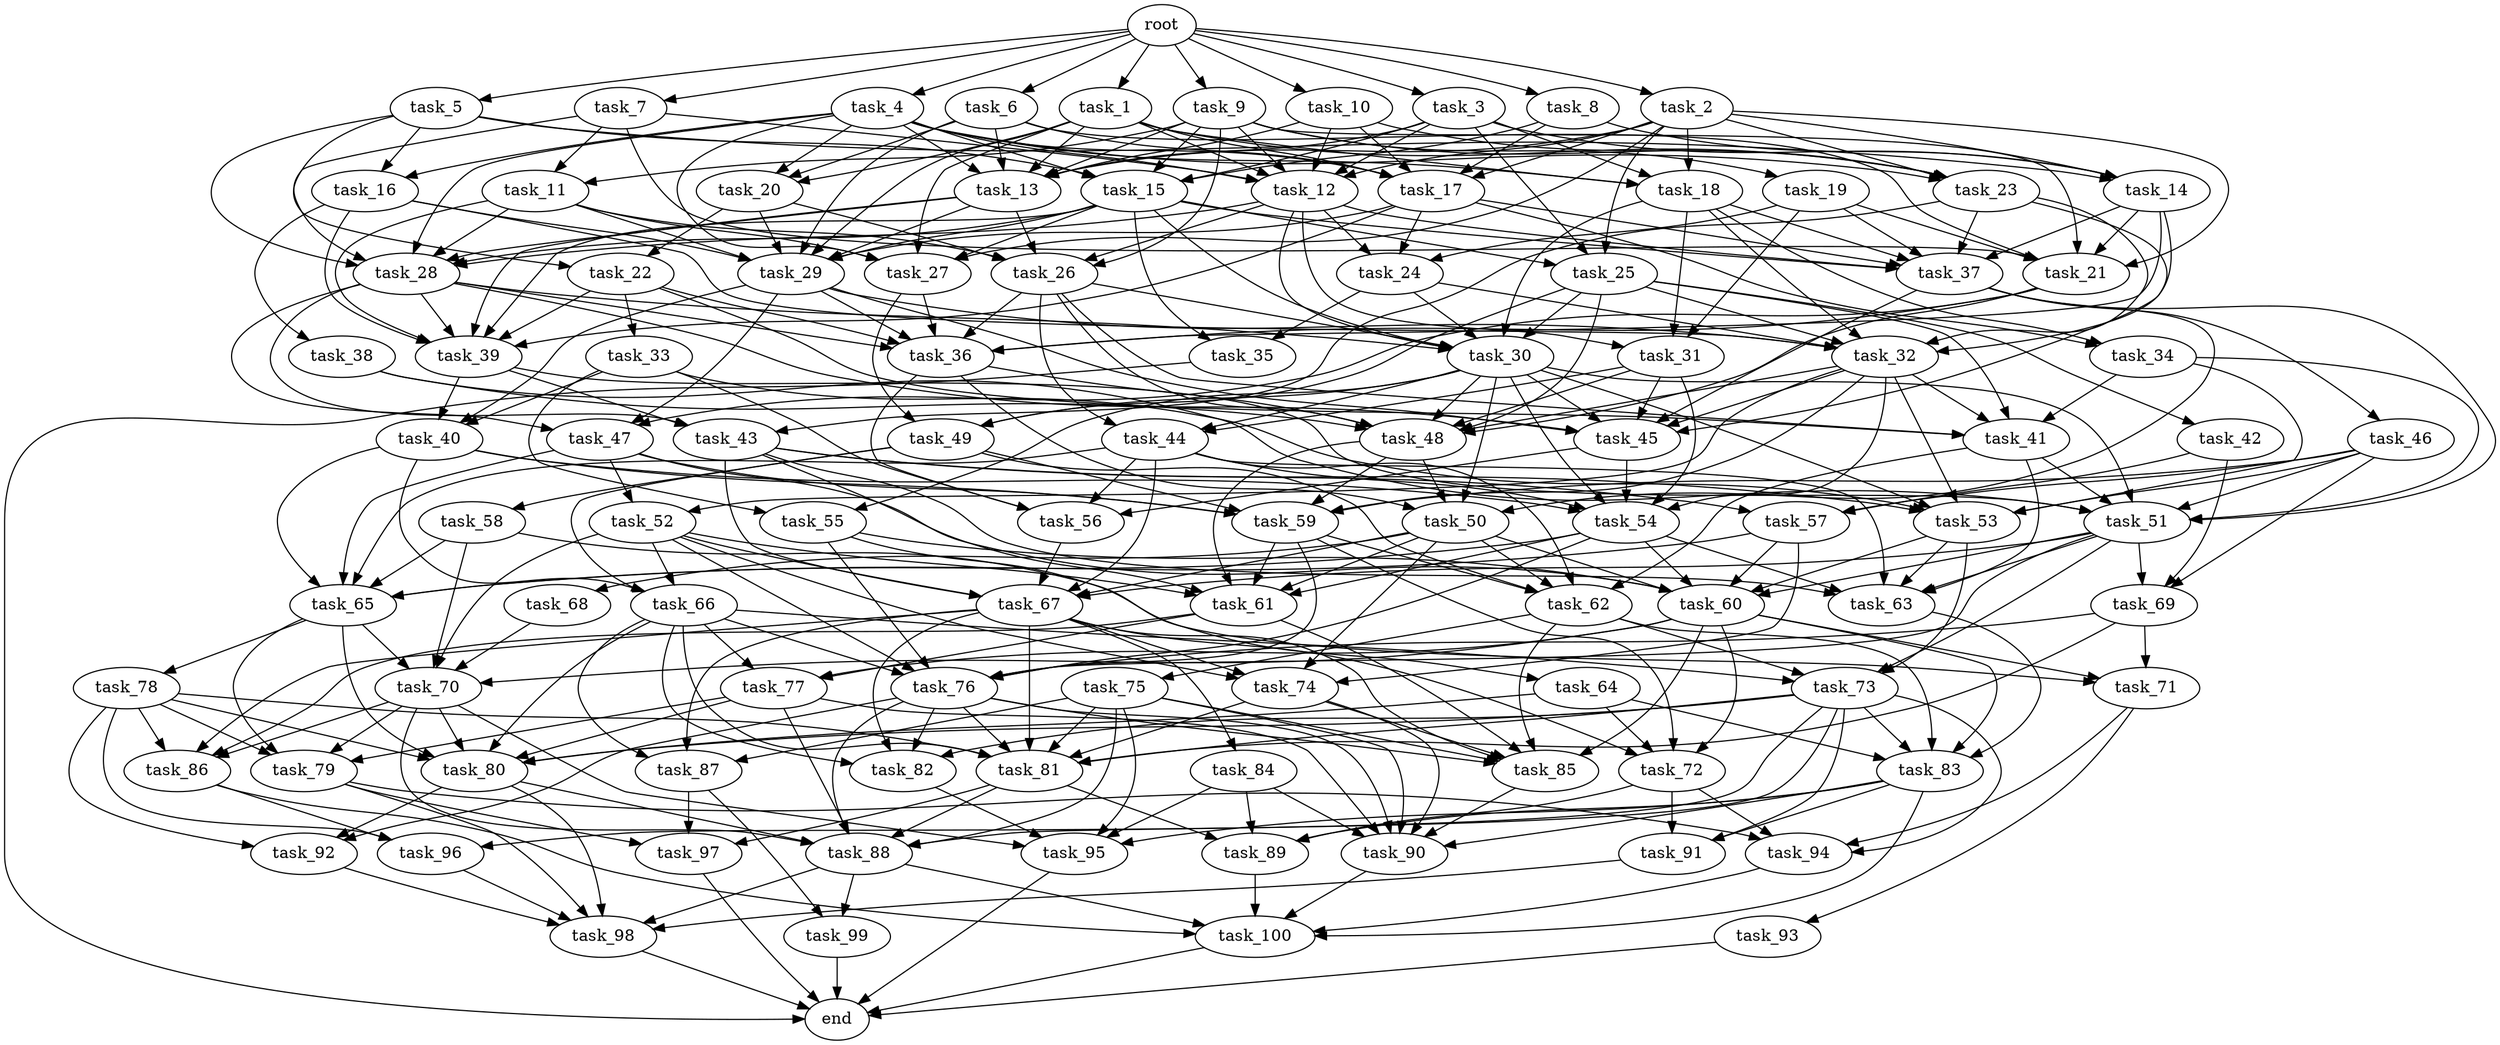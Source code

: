 digraph G {
  task_75 [size="8.772817e+11"];
  task_100 [size="2.620292e+11"];
  task_92 [size="8.063028e+11"];
  task_19 [size="4.178321e+11"];
  task_68 [size="7.658945e+11"];
  task_71 [size="1.055105e+11"];
  task_60 [size="9.604770e+10"];
  task_73 [size="6.140775e+11"];
  task_50 [size="6.207885e+11"];
  task_31 [size="8.997516e+11"];
  task_10 [size="4.118883e+11"];
  task_49 [size="3.410624e+11"];
  task_88 [size="9.053460e+11"];
  task_12 [size="3.129968e+11"];
  task_79 [size="7.155789e+11"];
  task_37 [size="5.767291e+11"];
  task_61 [size="1.332117e+11"];
  task_42 [size="4.637486e+11"];
  task_51 [size="3.729355e+10"];
  root [size="0.000000e+00"];
  task_56 [size="8.411611e+11"];
  task_95 [size="6.315171e+11"];
  task_22 [size="8.551694e+11"];
  task_32 [size="6.600329e+11"];
  task_25 [size="9.504814e+11"];
  task_99 [size="4.221062e+11"];
  task_96 [size="4.766684e+11"];
  task_36 [size="3.045809e+11"];
  task_16 [size="4.439319e+11"];
  task_33 [size="8.282389e+11"];
  task_27 [size="3.087537e+11"];
  task_89 [size="4.174824e+11"];
  end [size="0.000000e+00"];
  task_7 [size="9.066291e+11"];
  task_26 [size="2.396043e+11"];
  task_87 [size="2.395767e+11"];
  task_2 [size="2.310801e+11"];
  task_21 [size="2.378071e+11"];
  task_28 [size="4.017859e+11"];
  task_69 [size="1.275827e+11"];
  task_13 [size="1.390151e+11"];
  task_48 [size="9.435723e+11"];
  task_55 [size="9.857523e+11"];
  task_81 [size="8.949360e+11"];
  task_11 [size="4.342931e+11"];
  task_5 [size="5.991137e+11"];
  task_62 [size="6.699520e+11"];
  task_93 [size="2.670932e+11"];
  task_54 [size="6.767659e+11"];
  task_52 [size="7.414739e+11"];
  task_29 [size="3.111514e+11"];
  task_85 [size="9.547535e+11"];
  task_44 [size="6.046162e+11"];
  task_8 [size="9.656412e+11"];
  task_38 [size="3.573415e+11"];
  task_9 [size="2.081685e+11"];
  task_63 [size="7.898999e+11"];
  task_65 [size="9.776112e+11"];
  task_59 [size="9.365104e+11"];
  task_34 [size="5.589424e+11"];
  task_20 [size="7.096101e+11"];
  task_1 [size="4.941622e+11"];
  task_23 [size="3.419853e+11"];
  task_6 [size="4.248493e+11"];
  task_74 [size="1.655560e+11"];
  task_97 [size="9.131027e+11"];
  task_57 [size="9.206590e+11"];
  task_67 [size="7.965231e+11"];
  task_64 [size="7.456607e+11"];
  task_66 [size="4.566225e+11"];
  task_45 [size="1.217357e+11"];
  task_82 [size="6.788953e+11"];
  task_86 [size="9.333350e+11"];
  task_40 [size="4.611293e+11"];
  task_84 [size="3.420493e+11"];
  task_17 [size="9.072401e+11"];
  task_15 [size="8.336209e+11"];
  task_43 [size="7.246754e+11"];
  task_53 [size="3.459030e+11"];
  task_4 [size="8.336814e+11"];
  task_76 [size="6.209427e+11"];
  task_77 [size="7.713056e+11"];
  task_30 [size="4.991308e+11"];
  task_72 [size="2.594482e+11"];
  task_94 [size="8.869742e+11"];
  task_80 [size="5.036355e+11"];
  task_46 [size="6.840028e+09"];
  task_90 [size="4.247345e+11"];
  task_39 [size="4.475365e+11"];
  task_14 [size="5.692386e+11"];
  task_18 [size="2.909854e+11"];
  task_3 [size="5.370310e+11"];
  task_24 [size="7.877180e+11"];
  task_98 [size="7.814438e+11"];
  task_35 [size="1.762588e+11"];
  task_58 [size="1.938087e+10"];
  task_78 [size="3.743606e+11"];
  task_47 [size="4.408036e+10"];
  task_83 [size="6.989680e+11"];
  task_70 [size="2.591610e+11"];
  task_91 [size="7.392293e+11"];
  task_41 [size="8.221241e+10"];

  task_75 -> task_85 [size="1.363934e+08"];
  task_75 -> task_87 [size="7.985889e+07"];
  task_75 -> task_88 [size="1.293351e+08"];
  task_75 -> task_81 [size="1.118670e+08"];
  task_75 -> task_95 [size="1.263034e+08"];
  task_75 -> task_90 [size="6.067636e+07"];
  task_100 -> end [size="1.000000e-12"];
  task_92 -> task_98 [size="1.302406e+08"];
  task_19 -> task_31 [size="2.999172e+08"];
  task_19 -> task_21 [size="3.963452e+07"];
  task_19 -> task_24 [size="2.625727e+08"];
  task_19 -> task_37 [size="8.238987e+07"];
  task_68 -> task_70 [size="5.183220e+07"];
  task_71 -> task_94 [size="2.217435e+08"];
  task_71 -> task_93 [size="2.670932e+08"];
  task_60 -> task_77 [size="2.571019e+08"];
  task_60 -> task_83 [size="1.397936e+08"];
  task_60 -> task_85 [size="1.363934e+08"];
  task_60 -> task_72 [size="6.486204e+07"];
  task_60 -> task_70 [size="5.183220e+07"];
  task_60 -> task_71 [size="3.517018e+07"];
  task_73 -> task_82 [size="1.697238e+08"];
  task_73 -> task_83 [size="1.397936e+08"];
  task_73 -> task_80 [size="7.194793e+07"];
  task_73 -> task_91 [size="2.464098e+08"];
  task_73 -> task_88 [size="1.293351e+08"];
  task_73 -> task_81 [size="1.118670e+08"];
  task_73 -> task_94 [size="2.217435e+08"];
  task_73 -> task_96 [size="1.588895e+08"];
  task_50 -> task_61 [size="2.220195e+07"];
  task_50 -> task_74 [size="4.138901e+07"];
  task_50 -> task_67 [size="1.327538e+08"];
  task_50 -> task_68 [size="7.658945e+08"];
  task_50 -> task_62 [size="1.339904e+08"];
  task_50 -> task_60 [size="1.372110e+07"];
  task_31 -> task_45 [size="1.739082e+07"];
  task_31 -> task_48 [size="1.179465e+08"];
  task_31 -> task_54 [size="1.127943e+08"];
  task_31 -> task_44 [size="2.015387e+08"];
  task_10 -> task_13 [size="1.985930e+07"];
  task_10 -> task_12 [size="4.471383e+07"];
  task_10 -> task_23 [size="6.839706e+07"];
  task_10 -> task_17 [size="1.512067e+08"];
  task_49 -> task_66 [size="1.522075e+08"];
  task_49 -> task_58 [size="1.938087e+07"];
  task_49 -> task_59 [size="1.560851e+08"];
  task_49 -> task_62 [size="1.339904e+08"];
  task_88 -> task_98 [size="1.302406e+08"];
  task_88 -> task_99 [size="2.110531e+08"];
  task_88 -> task_100 [size="4.367154e+07"];
  task_12 -> task_37 [size="8.238987e+07"];
  task_12 -> task_31 [size="2.999172e+08"];
  task_12 -> task_30 [size="7.130440e+07"];
  task_12 -> task_26 [size="4.792087e+07"];
  task_12 -> task_24 [size="2.625727e+08"];
  task_12 -> task_28 [size="5.739799e+07"];
  task_79 -> task_94 [size="2.217435e+08"];
  task_79 -> task_98 [size="1.302406e+08"];
  task_79 -> task_97 [size="3.043676e+08"];
  task_37 -> task_45 [size="1.739082e+07"];
  task_37 -> task_50 [size="1.551971e+08"];
  task_37 -> task_51 [size="5.327650e+06"];
  task_37 -> task_46 [size="6.840028e+06"];
  task_61 -> task_77 [size="2.571019e+08"];
  task_61 -> task_86 [size="2.333337e+08"];
  task_61 -> task_85 [size="1.363934e+08"];
  task_42 -> task_69 [size="4.252757e+07"];
  task_42 -> task_57 [size="3.068863e+08"];
  task_51 -> task_69 [size="4.252757e+07"];
  task_51 -> task_76 [size="8.870609e+07"];
  task_51 -> task_63 [size="1.316500e+08"];
  task_51 -> task_67 [size="1.327538e+08"];
  task_51 -> task_60 [size="1.372110e+07"];
  task_51 -> task_73 [size="1.535194e+08"];
  root -> task_4 [size="1.000000e-12"];
  root -> task_7 [size="1.000000e-12"];
  root -> task_9 [size="1.000000e-12"];
  root -> task_1 [size="1.000000e-12"];
  root -> task_5 [size="1.000000e-12"];
  root -> task_2 [size="1.000000e-12"];
  root -> task_3 [size="1.000000e-12"];
  root -> task_6 [size="1.000000e-12"];
  root -> task_10 [size="1.000000e-12"];
  root -> task_8 [size="1.000000e-12"];
  task_56 -> task_67 [size="1.327538e+08"];
  task_95 -> end [size="1.000000e-12"];
  task_22 -> task_41 [size="1.644248e+07"];
  task_22 -> task_33 [size="8.282389e+08"];
  task_22 -> task_39 [size="6.393379e+07"];
  task_22 -> task_36 [size="4.351155e+07"];
  task_32 -> task_45 [size="1.739082e+07"];
  task_32 -> task_48 [size="1.179465e+08"];
  task_32 -> task_41 [size="1.644248e+07"];
  task_32 -> task_54 [size="1.127943e+08"];
  task_32 -> task_52 [size="3.707369e+08"];
  task_32 -> task_53 [size="5.765050e+07"];
  task_32 -> task_59 [size="1.560851e+08"];
  task_25 -> task_48 [size="1.179465e+08"];
  task_25 -> task_42 [size="4.637486e+08"];
  task_25 -> task_30 [size="7.130440e+07"];
  task_25 -> task_32 [size="9.429042e+07"];
  task_25 -> task_49 [size="1.136875e+08"];
  task_25 -> task_41 [size="1.644248e+07"];
  task_99 -> end [size="1.000000e-12"];
  task_96 -> task_98 [size="1.302406e+08"];
  task_36 -> task_48 [size="1.179465e+08"];
  task_36 -> task_50 [size="1.551971e+08"];
  task_36 -> task_56 [size="2.102903e+08"];
  task_16 -> task_38 [size="3.573415e+08"];
  task_16 -> task_39 [size="6.393379e+07"];
  task_16 -> task_29 [size="3.889392e+07"];
  task_16 -> task_32 [size="9.429042e+07"];
  task_33 -> task_40 [size="1.537098e+08"];
  task_33 -> task_53 [size="5.765050e+07"];
  task_33 -> task_56 [size="2.102903e+08"];
  task_33 -> task_55 [size="4.928762e+08"];
  task_27 -> task_49 [size="1.136875e+08"];
  task_27 -> task_36 [size="4.351155e+07"];
  task_89 -> task_100 [size="4.367154e+07"];
  task_7 -> task_21 [size="3.963452e+07"];
  task_7 -> task_28 [size="5.739799e+07"];
  task_7 -> task_12 [size="4.471383e+07"];
  task_7 -> task_11 [size="2.171465e+08"];
  task_26 -> task_48 [size="1.179465e+08"];
  task_26 -> task_36 [size="4.351155e+07"];
  task_26 -> task_44 [size="2.015387e+08"];
  task_26 -> task_30 [size="7.130440e+07"];
  task_26 -> task_41 [size="1.644248e+07"];
  task_87 -> task_99 [size="2.110531e+08"];
  task_87 -> task_97 [size="3.043676e+08"];
  task_2 -> task_13 [size="1.985930e+07"];
  task_2 -> task_17 [size="1.512067e+08"];
  task_2 -> task_14 [size="1.423096e+08"];
  task_2 -> task_23 [size="6.839706e+07"];
  task_2 -> task_18 [size="7.274636e+07"];
  task_2 -> task_21 [size="3.963452e+07"];
  task_2 -> task_27 [size="6.175074e+07"];
  task_2 -> task_12 [size="4.471383e+07"];
  task_2 -> task_25 [size="3.168271e+08"];
  task_21 -> task_48 [size="1.179465e+08"];
  task_21 -> task_36 [size="4.351155e+07"];
  task_21 -> task_47 [size="1.469345e+07"];
  task_28 -> task_45 [size="1.739082e+07"];
  task_28 -> task_36 [size="4.351155e+07"];
  task_28 -> task_39 [size="6.393379e+07"];
  task_28 -> task_30 [size="7.130440e+07"];
  task_28 -> task_43 [size="2.415585e+08"];
  task_28 -> task_47 [size="1.469345e+07"];
  task_69 -> task_76 [size="8.870609e+07"];
  task_69 -> task_81 [size="1.118670e+08"];
  task_69 -> task_71 [size="3.517018e+07"];
  task_13 -> task_28 [size="5.739799e+07"];
  task_13 -> task_39 [size="6.393379e+07"];
  task_13 -> task_26 [size="4.792087e+07"];
  task_13 -> task_29 [size="3.889392e+07"];
  task_48 -> task_50 [size="1.551971e+08"];
  task_48 -> task_61 [size="2.220195e+07"];
  task_48 -> task_59 [size="1.560851e+08"];
  task_55 -> task_76 [size="8.870609e+07"];
  task_55 -> task_60 [size="1.372110e+07"];
  task_55 -> task_64 [size="7.456607e+08"];
  task_81 -> task_88 [size="1.293351e+08"];
  task_81 -> task_89 [size="1.043706e+08"];
  task_81 -> task_97 [size="3.043676e+08"];
  task_11 -> task_27 [size="6.175074e+07"];
  task_11 -> task_28 [size="5.739799e+07"];
  task_11 -> task_39 [size="6.393379e+07"];
  task_11 -> task_26 [size="4.792087e+07"];
  task_11 -> task_29 [size="3.889392e+07"];
  task_5 -> task_22 [size="4.275847e+08"];
  task_5 -> task_15 [size="1.667242e+08"];
  task_5 -> task_16 [size="2.219659e+08"];
  task_5 -> task_14 [size="1.423096e+08"];
  task_5 -> task_28 [size="5.739799e+07"];
  task_62 -> task_75 [size="8.772817e+08"];
  task_62 -> task_83 [size="1.397936e+08"];
  task_62 -> task_73 [size="1.535194e+08"];
  task_62 -> task_85 [size="1.363934e+08"];
  task_93 -> end [size="1.000000e-12"];
  task_54 -> task_76 [size="8.870609e+07"];
  task_54 -> task_61 [size="2.220195e+07"];
  task_54 -> task_60 [size="1.372110e+07"];
  task_54 -> task_63 [size="1.316500e+08"];
  task_54 -> task_65 [size="1.629352e+08"];
  task_52 -> task_66 [size="1.522075e+08"];
  task_52 -> task_61 [size="2.220195e+07"];
  task_52 -> task_74 [size="4.138901e+07"];
  task_52 -> task_70 [size="5.183220e+07"];
  task_52 -> task_76 [size="8.870609e+07"];
  task_52 -> task_67 [size="1.327538e+08"];
  task_29 -> task_45 [size="1.739082e+07"];
  task_29 -> task_36 [size="4.351155e+07"];
  task_29 -> task_47 [size="1.469345e+07"];
  task_29 -> task_40 [size="1.537098e+08"];
  task_29 -> task_32 [size="9.429042e+07"];
  task_85 -> task_90 [size="6.067636e+07"];
  task_44 -> task_63 [size="1.316500e+08"];
  task_44 -> task_65 [size="1.629352e+08"];
  task_44 -> task_67 [size="1.327538e+08"];
  task_44 -> task_54 [size="1.127943e+08"];
  task_44 -> task_62 [size="1.339904e+08"];
  task_44 -> task_56 [size="2.102903e+08"];
  task_8 -> task_17 [size="1.512067e+08"];
  task_8 -> task_15 [size="1.667242e+08"];
  task_8 -> task_14 [size="1.423096e+08"];
  task_38 -> task_48 [size="1.179465e+08"];
  task_38 -> task_51 [size="5.327650e+06"];
  task_9 -> task_13 [size="1.985930e+07"];
  task_9 -> task_26 [size="4.792087e+07"];
  task_9 -> task_11 [size="2.171465e+08"];
  task_9 -> task_23 [size="6.839706e+07"];
  task_9 -> task_21 [size="3.963452e+07"];
  task_9 -> task_15 [size="1.667242e+08"];
  task_9 -> task_12 [size="4.471383e+07"];
  task_9 -> task_19 [size="4.178321e+08"];
  task_63 -> task_83 [size="1.397936e+08"];
  task_65 -> task_78 [size="3.743606e+08"];
  task_65 -> task_70 [size="5.183220e+07"];
  task_65 -> task_79 [size="1.788947e+08"];
  task_65 -> task_80 [size="7.194793e+07"];
  task_59 -> task_72 [size="6.486204e+07"];
  task_59 -> task_61 [size="2.220195e+07"];
  task_59 -> task_76 [size="8.870609e+07"];
  task_59 -> task_62 [size="1.339904e+08"];
  task_34 -> task_41 [size="1.644248e+07"];
  task_34 -> task_53 [size="5.765050e+07"];
  task_34 -> task_51 [size="5.327650e+06"];
  task_20 -> task_22 [size="4.275847e+08"];
  task_20 -> task_26 [size="4.792087e+07"];
  task_20 -> task_29 [size="3.889392e+07"];
  task_1 -> task_13 [size="1.985930e+07"];
  task_1 -> task_20 [size="2.365367e+08"];
  task_1 -> task_23 [size="6.839706e+07"];
  task_1 -> task_18 [size="7.274636e+07"];
  task_1 -> task_17 [size="1.512067e+08"];
  task_1 -> task_27 [size="6.175074e+07"];
  task_1 -> task_12 [size="4.471383e+07"];
  task_1 -> task_29 [size="3.889392e+07"];
  task_23 -> task_37 [size="8.238987e+07"];
  task_23 -> task_45 [size="1.739082e+07"];
  task_23 -> task_43 [size="2.415585e+08"];
  task_23 -> task_32 [size="9.429042e+07"];
  task_6 -> task_13 [size="1.985930e+07"];
  task_6 -> task_17 [size="1.512067e+08"];
  task_6 -> task_20 [size="2.365367e+08"];
  task_6 -> task_29 [size="3.889392e+07"];
  task_6 -> task_21 [size="3.963452e+07"];
  task_74 -> task_81 [size="1.118670e+08"];
  task_74 -> task_85 [size="1.363934e+08"];
  task_74 -> task_90 [size="6.067636e+07"];
  task_97 -> end [size="1.000000e-12"];
  task_57 -> task_60 [size="1.372110e+07"];
  task_57 -> task_65 [size="1.629352e+08"];
  task_57 -> task_74 [size="4.138901e+07"];
  task_67 -> task_82 [size="1.697238e+08"];
  task_67 -> task_86 [size="2.333337e+08"];
  task_67 -> task_85 [size="1.363934e+08"];
  task_67 -> task_87 [size="7.985889e+07"];
  task_67 -> task_84 [size="3.420493e+08"];
  task_67 -> task_72 [size="6.486204e+07"];
  task_67 -> task_81 [size="1.118670e+08"];
  task_67 -> task_74 [size="4.138901e+07"];
  task_64 -> task_72 [size="6.486204e+07"];
  task_64 -> task_80 [size="7.194793e+07"];
  task_64 -> task_83 [size="1.397936e+08"];
  task_66 -> task_76 [size="8.870609e+07"];
  task_66 -> task_77 [size="2.571019e+08"];
  task_66 -> task_82 [size="1.697238e+08"];
  task_66 -> task_87 [size="7.985889e+07"];
  task_66 -> task_80 [size="7.194793e+07"];
  task_66 -> task_81 [size="1.118670e+08"];
  task_66 -> task_73 [size="1.535194e+08"];
  task_45 -> task_54 [size="1.127943e+08"];
  task_45 -> task_56 [size="2.102903e+08"];
  task_82 -> task_95 [size="1.263034e+08"];
  task_86 -> task_96 [size="1.588895e+08"];
  task_86 -> task_100 [size="4.367154e+07"];
  task_40 -> task_66 [size="1.522075e+08"];
  task_40 -> task_54 [size="1.127943e+08"];
  task_40 -> task_59 [size="1.560851e+08"];
  task_40 -> task_65 [size="1.629352e+08"];
  task_84 -> task_90 [size="6.067636e+07"];
  task_84 -> task_95 [size="1.263034e+08"];
  task_84 -> task_89 [size="1.043706e+08"];
  task_17 -> task_34 [size="2.794712e+08"];
  task_17 -> task_24 [size="2.625727e+08"];
  task_17 -> task_39 [size="6.393379e+07"];
  task_17 -> task_29 [size="3.889392e+07"];
  task_17 -> task_37 [size="8.238987e+07"];
  task_15 -> task_37 [size="8.238987e+07"];
  task_15 -> task_35 [size="8.812942e+07"];
  task_15 -> task_30 [size="7.130440e+07"];
  task_15 -> task_25 [size="3.168271e+08"];
  task_15 -> task_27 [size="6.175074e+07"];
  task_15 -> task_28 [size="5.739799e+07"];
  task_15 -> task_39 [size="6.393379e+07"];
  task_15 -> task_29 [size="3.889392e+07"];
  task_43 -> task_53 [size="5.765050e+07"];
  task_43 -> task_61 [size="2.220195e+07"];
  task_43 -> task_57 [size="3.068863e+08"];
  task_43 -> task_63 [size="1.316500e+08"];
  task_43 -> task_67 [size="1.327538e+08"];
  task_53 -> task_60 [size="1.372110e+07"];
  task_53 -> task_63 [size="1.316500e+08"];
  task_53 -> task_73 [size="1.535194e+08"];
  task_4 -> task_13 [size="1.985930e+07"];
  task_4 -> task_17 [size="1.512067e+08"];
  task_4 -> task_16 [size="2.219659e+08"];
  task_4 -> task_20 [size="2.365367e+08"];
  task_4 -> task_23 [size="6.839706e+07"];
  task_4 -> task_18 [size="7.274636e+07"];
  task_4 -> task_27 [size="6.175074e+07"];
  task_4 -> task_15 [size="1.667242e+08"];
  task_4 -> task_12 [size="4.471383e+07"];
  task_4 -> task_28 [size="5.739799e+07"];
  task_76 -> task_82 [size="1.697238e+08"];
  task_76 -> task_92 [size="2.687676e+08"];
  task_76 -> task_85 [size="1.363934e+08"];
  task_76 -> task_88 [size="1.293351e+08"];
  task_76 -> task_81 [size="1.118670e+08"];
  task_76 -> task_90 [size="6.067636e+07"];
  task_77 -> task_80 [size="7.194793e+07"];
  task_77 -> task_88 [size="1.293351e+08"];
  task_77 -> task_79 [size="1.788947e+08"];
  task_77 -> task_90 [size="6.067636e+07"];
  task_30 -> task_45 [size="1.739082e+07"];
  task_30 -> task_50 [size="1.551971e+08"];
  task_30 -> task_51 [size="5.327650e+06"];
  task_30 -> task_48 [size="1.179465e+08"];
  task_30 -> task_49 [size="1.136875e+08"];
  task_30 -> task_54 [size="1.127943e+08"];
  task_30 -> task_44 [size="2.015387e+08"];
  task_30 -> task_53 [size="5.765050e+07"];
  task_30 -> task_55 [size="4.928762e+08"];
  task_72 -> task_91 [size="2.464098e+08"];
  task_72 -> task_94 [size="2.217435e+08"];
  task_72 -> task_89 [size="1.043706e+08"];
  task_94 -> task_100 [size="4.367154e+07"];
  task_80 -> task_88 [size="1.293351e+08"];
  task_80 -> task_98 [size="1.302406e+08"];
  task_80 -> task_92 [size="2.687676e+08"];
  task_46 -> task_69 [size="4.252757e+07"];
  task_46 -> task_53 [size="5.765050e+07"];
  task_46 -> task_57 [size="3.068863e+08"];
  task_46 -> task_51 [size="5.327650e+06"];
  task_46 -> task_59 [size="1.560851e+08"];
  task_90 -> task_100 [size="4.367154e+07"];
  task_39 -> task_43 [size="2.415585e+08"];
  task_39 -> task_40 [size="1.537098e+08"];
  task_39 -> task_51 [size="5.327650e+06"];
  task_14 -> task_37 [size="8.238987e+07"];
  task_14 -> task_21 [size="3.963452e+07"];
  task_14 -> task_32 [size="9.429042e+07"];
  task_14 -> task_36 [size="4.351155e+07"];
  task_18 -> task_31 [size="2.999172e+08"];
  task_18 -> task_34 [size="2.794712e+08"];
  task_18 -> task_30 [size="7.130440e+07"];
  task_18 -> task_32 [size="9.429042e+07"];
  task_18 -> task_37 [size="8.238987e+07"];
  task_3 -> task_13 [size="1.985930e+07"];
  task_3 -> task_14 [size="1.423096e+08"];
  task_3 -> task_18 [size="7.274636e+07"];
  task_3 -> task_25 [size="3.168271e+08"];
  task_3 -> task_15 [size="1.667242e+08"];
  task_3 -> task_12 [size="4.471383e+07"];
  task_24 -> task_35 [size="8.812942e+07"];
  task_24 -> task_30 [size="7.130440e+07"];
  task_24 -> task_32 [size="9.429042e+07"];
  task_98 -> end [size="1.000000e-12"];
  task_35 -> end [size="1.000000e-12"];
  task_58 -> task_70 [size="5.183220e+07"];
  task_58 -> task_71 [size="3.517018e+07"];
  task_58 -> task_65 [size="1.629352e+08"];
  task_78 -> task_86 [size="2.333337e+08"];
  task_78 -> task_92 [size="2.687676e+08"];
  task_78 -> task_79 [size="1.788947e+08"];
  task_78 -> task_80 [size="7.194793e+07"];
  task_78 -> task_81 [size="1.118670e+08"];
  task_78 -> task_96 [size="1.588895e+08"];
  task_47 -> task_52 [size="3.707369e+08"];
  task_47 -> task_60 [size="1.372110e+07"];
  task_47 -> task_59 [size="1.560851e+08"];
  task_47 -> task_65 [size="1.629352e+08"];
  task_83 -> task_91 [size="2.464098e+08"];
  task_83 -> task_90 [size="6.067636e+07"];
  task_83 -> task_89 [size="1.043706e+08"];
  task_83 -> task_95 [size="1.263034e+08"];
  task_83 -> task_100 [size="4.367154e+07"];
  task_70 -> task_80 [size="7.194793e+07"];
  task_70 -> task_86 [size="2.333337e+08"];
  task_70 -> task_88 [size="1.293351e+08"];
  task_70 -> task_95 [size="1.263034e+08"];
  task_70 -> task_79 [size="1.788947e+08"];
  task_91 -> task_98 [size="1.302406e+08"];
  task_41 -> task_62 [size="1.339904e+08"];
  task_41 -> task_63 [size="1.316500e+08"];
  task_41 -> task_51 [size="5.327650e+06"];
}
